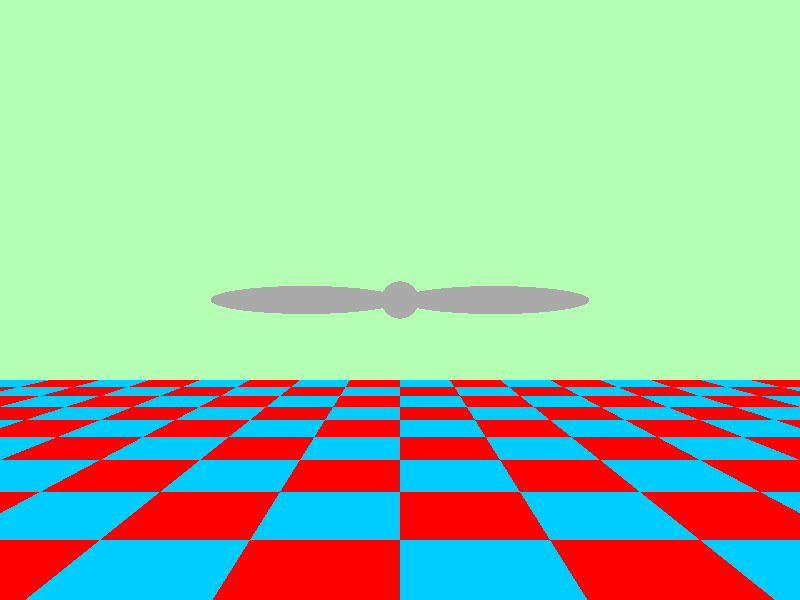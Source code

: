 #include "shapes.inc"
#include "colors.inc"
#include "textures.inc"
#include "metals.inc"

#version 3.7;

global_settings {
	assumed_gamma 2.2
}

camera {
	right x*image_width/image_height
	location <0.0, 0.0, -10.0>
	look_at 0
}

light_source { <0.0, 40.0, -30.0> colour White }

//floor
plane {
	y, -8
	texture {pigment {
		checker colour <1.0, 0.0, 0.0>
		colour <0.0, 0.8, 1.0>
		scale 5
	} }
}

//backdrop
plane {
	z, 50
	texture {pigment {colour <0.7, 1.0, 0.7>} }
}

//Propeller blade from http://www.f-lohmueller.de/pov_tut/x_sam/tec_851e.htm

#declare Rotation_Angle = clock; //Give full control to the external animation loop
// ------------------------------------ dimensions of the blades
#declare Number_of_Blades = 2;
#declare Blade_Radius  = 3.00; // length of the propeller blades
// --------------------------------------- texture of the blades
#declare Blades_Texture =
 texture { Chrome_Metal finish{ambient 0.1 diffuse 0.8 phong 1}}
// -------------------------------------------------------------
union{  // propeller -------------------------------------------
   cylinder  { <0,0,-0.01>,<0,0,1.00>,0.10 }  // propeller axis
   difference{                                 // propeller nose
               sphere{<0,0,0>, 1}
               box {<-1,-1,-0.1>,<1,1,1>}
               scale <1,1,2.5>*0.3
               translate<0,0,0.2>
             }
   union{  // blades
     #declare Nr = 0;
     #declare End = Number_of_Blades;
     #while (  Nr < End)
        sphere { < 0, 0, 0>,0.5
                 translate <0.5,0,0>
                 scale <1,0.15,0.04> rotate <10,0,0>
                 scale Blade_Radius
                 texture {Blades_Texture}
                 rotate< 0,0, 360/End * Nr >
               }
     #declare Nr = Nr + 1;
     #end
   } // end of union of the blades
   texture{Blades_Texture}
   translate <0,0,-0.5>
   rotate <0,0,Rotation_Angle>
} // end of union propeller  ------------------------------------

// --------- end from http://www.f-lohmueller.de/pov_tut/x_sam/tec_851e.htm
